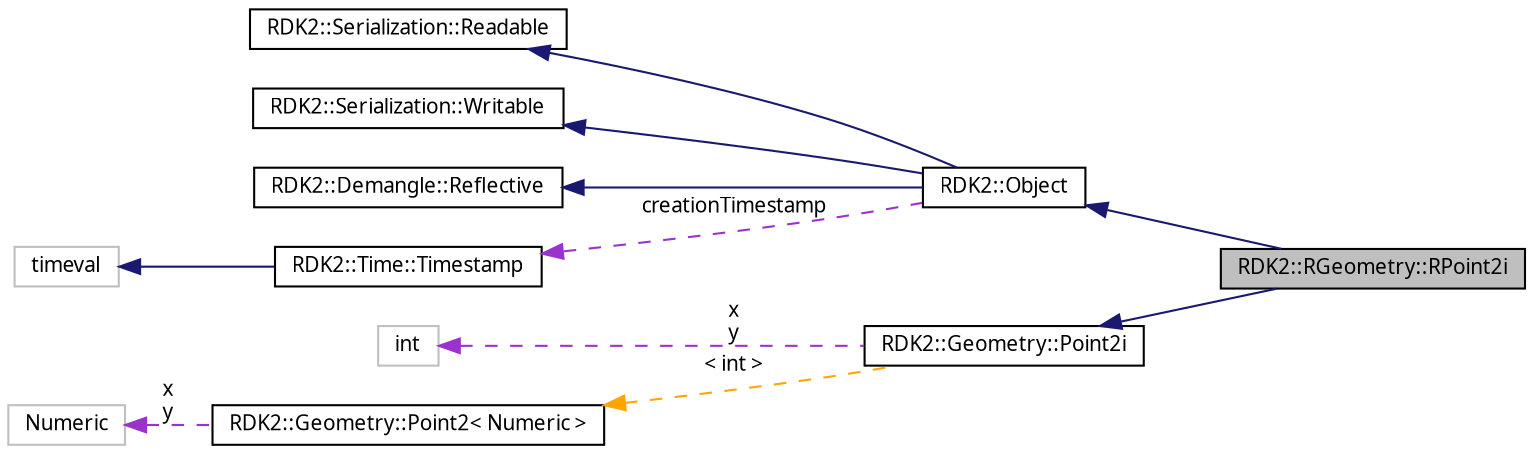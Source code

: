 digraph G
{
  edge [fontname="FreeSans.ttf",fontsize=10,labelfontname="FreeSans.ttf",labelfontsize=10];
  node [fontname="FreeSans.ttf",fontsize=10,shape=record];
  rankdir=LR;
  Node1 [label="RDK2::RGeometry::RPoint2i",height=0.2,width=0.4,color="black", fillcolor="grey75", style="filled" fontcolor="black"];
  Node2 -> Node1 [dir=back,color="midnightblue",fontsize=10,style="solid",fontname="FreeSans.ttf"];
  Node2 [label="RDK2::Object",height=0.2,width=0.4,color="black", fillcolor="white", style="filled",URL="$class_r_d_k2_1_1_object.html"];
  Node3 -> Node2 [dir=back,color="midnightblue",fontsize=10,style="solid",fontname="FreeSans.ttf"];
  Node3 [label="RDK2::Serialization::Readable",height=0.2,width=0.4,color="black", fillcolor="white", style="filled",URL="$class_r_d_k2_1_1_serialization_1_1_readable.html",tooltip="A Readable object is one that implements a deserialization procedure."];
  Node4 -> Node2 [dir=back,color="midnightblue",fontsize=10,style="solid",fontname="FreeSans.ttf"];
  Node4 [label="RDK2::Serialization::Writable",height=0.2,width=0.4,color="black", fillcolor="white", style="filled",URL="$class_r_d_k2_1_1_serialization_1_1_writable.html"];
  Node5 -> Node2 [dir=back,color="midnightblue",fontsize=10,style="solid",fontname="FreeSans.ttf"];
  Node5 [label="RDK2::Demangle::Reflective",height=0.2,width=0.4,color="black", fillcolor="white", style="filled",URL="$struct_r_d_k2_1_1_demangle_1_1_reflective.html"];
  Node6 -> Node2 [dir=back,color="darkorchid3",fontsize=10,style="dashed",label="creationTimestamp",fontname="FreeSans.ttf"];
  Node6 [label="RDK2::Time::Timestamp",height=0.2,width=0.4,color="black", fillcolor="white", style="filled",URL="$struct_r_d_k2_1_1_time_1_1_timestamp.html"];
  Node7 -> Node6 [dir=back,color="midnightblue",fontsize=10,style="solid",fontname="FreeSans.ttf"];
  Node7 [label="timeval",height=0.2,width=0.4,color="grey75", fillcolor="white", style="filled"];
  Node8 -> Node1 [dir=back,color="midnightblue",fontsize=10,style="solid",fontname="FreeSans.ttf"];
  Node8 [label="RDK2::Geometry::Point2i",height=0.2,width=0.4,color="black", fillcolor="white", style="filled",URL="$struct_r_d_k2_1_1_geometry_1_1_point2.html"];
  Node9 -> Node8 [dir=back,color="darkorchid3",fontsize=10,style="dashed",label="x\ny",fontname="FreeSans.ttf"];
  Node9 [label="int",height=0.2,width=0.4,color="grey75", fillcolor="white", style="filled"];
  Node10 -> Node8 [dir=back,color="orange",fontsize=10,style="dashed",label="\< int \>",fontname="FreeSans.ttf"];
  Node10 [label="RDK2::Geometry::Point2\< Numeric \>",height=0.2,width=0.4,color="black", fillcolor="white", style="filled",URL="$struct_r_d_k2_1_1_geometry_1_1_point2.html",tooltip="A generic vector with two components."];
  Node11 -> Node10 [dir=back,color="darkorchid3",fontsize=10,style="dashed",label="x\ny",fontname="FreeSans.ttf"];
  Node11 [label="Numeric",height=0.2,width=0.4,color="grey75", fillcolor="white", style="filled"];
}
